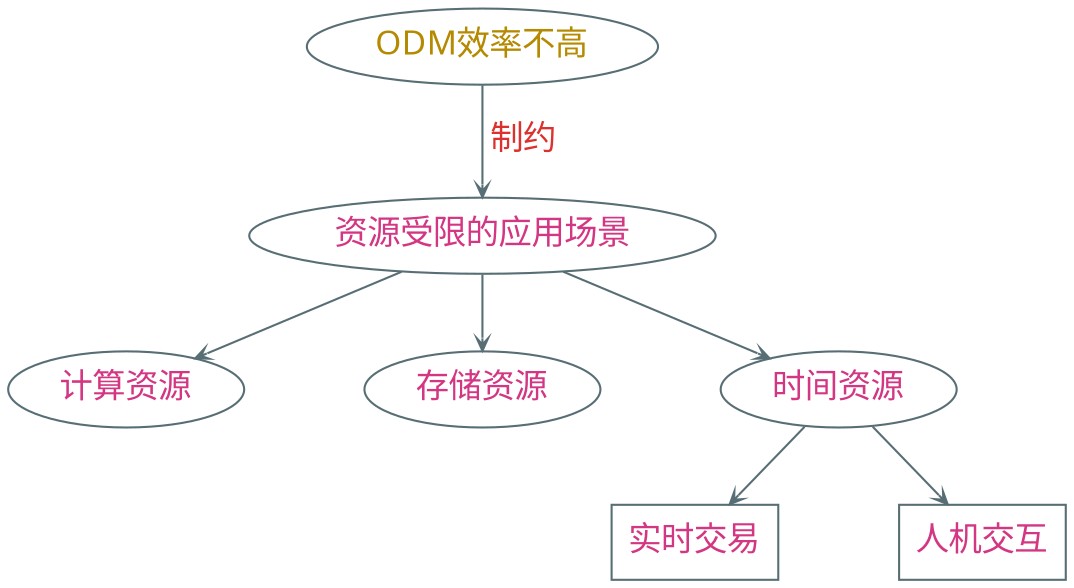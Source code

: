 digraph g {
  graph [nodesep=0.8 ranksep=0.5]
  bgcolor="transparent"

  node [shape=ellipse color="#586e75" fontcolor="#b58900" fontsize=16 fontname="EBG,LXGW"]
  edge [arrowhead=vee color="#586e75" fontcolor="#268bd2" fontsize=16 fontname="EBG,LXGW" arrowsize=0.6]

  ODM效率不高

  node [fontcolor="#d33682"]
  ODM效率不高 -> 资源受限的应用场景 [label=" 制约" fontcolor="#dc322f"]

  资源受限的应用场景 -> {计算资源,存储资源,时间资源}

  node [shape=box]
  时间资源 -> {实时交易,人机交互}
}